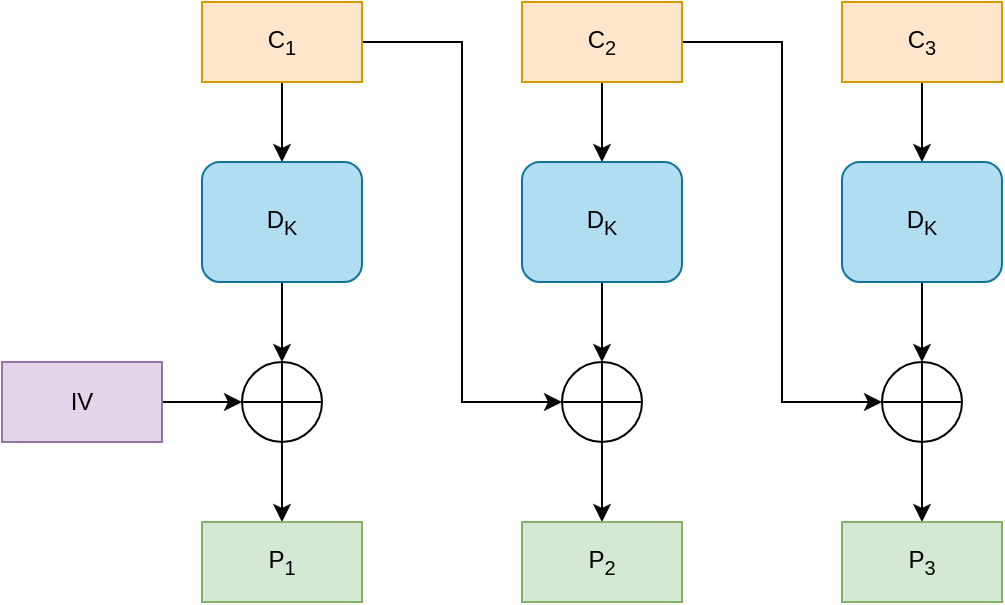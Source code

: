 <mxfile version="24.1.0" type="device">
  <diagram name="Page-1" id="J9Zbg06sYUgiqjZDwbnx">
    <mxGraphModel dx="989" dy="539" grid="1" gridSize="10" guides="1" tooltips="1" connect="1" arrows="1" fold="1" page="1" pageScale="1" pageWidth="1700" pageHeight="2200" math="0" shadow="0">
      <root>
        <mxCell id="0" />
        <mxCell id="1" parent="0" />
        <mxCell id="WCpFHYw_74ohij0RZ0Gr-4" style="edgeStyle=orthogonalEdgeStyle;rounded=0;orthogonalLoop=1;jettySize=auto;html=1;exitX=0.5;exitY=1;exitDx=0;exitDy=0;entryX=0.5;entryY=0;entryDx=0;entryDy=0;" parent="1" source="WCpFHYw_74ohij0RZ0Gr-1" target="WCpFHYw_74ohij0RZ0Gr-3" edge="1">
          <mxGeometry relative="1" as="geometry" />
        </mxCell>
        <mxCell id="WCpFHYw_74ohij0RZ0Gr-19" style="edgeStyle=orthogonalEdgeStyle;rounded=0;orthogonalLoop=1;jettySize=auto;html=1;exitX=1;exitY=0.5;exitDx=0;exitDy=0;entryX=0;entryY=0.5;entryDx=0;entryDy=0;" parent="1" source="WCpFHYw_74ohij0RZ0Gr-1" target="WCpFHYw_74ohij0RZ0Gr-16" edge="1">
          <mxGeometry relative="1" as="geometry" />
        </mxCell>
        <mxCell id="WCpFHYw_74ohij0RZ0Gr-1" value="C&lt;sub&gt;1&lt;/sub&gt;" style="rounded=0;whiteSpace=wrap;html=1;fillColor=#ffe6cc;strokeColor=#d79b00;" parent="1" vertex="1">
          <mxGeometry x="200" y="120" width="80" height="40" as="geometry" />
        </mxCell>
        <mxCell id="WCpFHYw_74ohij0RZ0Gr-6" style="edgeStyle=orthogonalEdgeStyle;rounded=0;orthogonalLoop=1;jettySize=auto;html=1;exitX=0.5;exitY=1;exitDx=0;exitDy=0;entryX=0.5;entryY=0;entryDx=0;entryDy=0;" parent="1" source="WCpFHYw_74ohij0RZ0Gr-3" target="WCpFHYw_74ohij0RZ0Gr-5" edge="1">
          <mxGeometry relative="1" as="geometry" />
        </mxCell>
        <mxCell id="WCpFHYw_74ohij0RZ0Gr-3" value="D&lt;sub&gt;K&lt;/sub&gt;" style="rounded=1;whiteSpace=wrap;html=1;fillColor=#b1ddf0;strokeColor=#10739e;" parent="1" vertex="1">
          <mxGeometry x="200" y="200" width="80" height="60" as="geometry" />
        </mxCell>
        <mxCell id="WCpFHYw_74ohij0RZ0Gr-10" style="edgeStyle=orthogonalEdgeStyle;rounded=0;orthogonalLoop=1;jettySize=auto;html=1;exitX=0.5;exitY=1;exitDx=0;exitDy=0;entryX=0.5;entryY=0;entryDx=0;entryDy=0;" parent="1" source="WCpFHYw_74ohij0RZ0Gr-5" target="WCpFHYw_74ohij0RZ0Gr-9" edge="1">
          <mxGeometry relative="1" as="geometry" />
        </mxCell>
        <mxCell id="WCpFHYw_74ohij0RZ0Gr-5" value="" style="shape=orEllipse;perimeter=ellipsePerimeter;whiteSpace=wrap;html=1;backgroundOutline=1;fillColor=none;" parent="1" vertex="1">
          <mxGeometry x="220" y="300" width="40" height="40" as="geometry" />
        </mxCell>
        <mxCell id="WCpFHYw_74ohij0RZ0Gr-8" style="edgeStyle=orthogonalEdgeStyle;rounded=0;orthogonalLoop=1;jettySize=auto;html=1;exitX=1;exitY=0.5;exitDx=0;exitDy=0;entryX=0;entryY=0.5;entryDx=0;entryDy=0;" parent="1" source="WCpFHYw_74ohij0RZ0Gr-7" target="WCpFHYw_74ohij0RZ0Gr-5" edge="1">
          <mxGeometry relative="1" as="geometry" />
        </mxCell>
        <mxCell id="WCpFHYw_74ohij0RZ0Gr-7" value="IV" style="rounded=0;whiteSpace=wrap;html=1;fillColor=#e1d5e7;strokeColor=#9673a6;" parent="1" vertex="1">
          <mxGeometry x="100" y="300" width="80" height="40" as="geometry" />
        </mxCell>
        <mxCell id="WCpFHYw_74ohij0RZ0Gr-9" value="P&lt;sub&gt;1&lt;/sub&gt;" style="rounded=0;whiteSpace=wrap;html=1;fillColor=#d5e8d4;strokeColor=#82b366;" parent="1" vertex="1">
          <mxGeometry x="200" y="380" width="80" height="40" as="geometry" />
        </mxCell>
        <mxCell id="WCpFHYw_74ohij0RZ0Gr-11" style="edgeStyle=orthogonalEdgeStyle;rounded=0;orthogonalLoop=1;jettySize=auto;html=1;exitX=0.5;exitY=1;exitDx=0;exitDy=0;entryX=0.5;entryY=0;entryDx=0;entryDy=0;" parent="1" source="WCpFHYw_74ohij0RZ0Gr-12" target="WCpFHYw_74ohij0RZ0Gr-14" edge="1">
          <mxGeometry relative="1" as="geometry" />
        </mxCell>
        <mxCell id="WCpFHYw_74ohij0RZ0Gr-27" style="edgeStyle=orthogonalEdgeStyle;rounded=0;orthogonalLoop=1;jettySize=auto;html=1;exitX=1;exitY=0.5;exitDx=0;exitDy=0;entryX=0;entryY=0.5;entryDx=0;entryDy=0;" parent="1" source="WCpFHYw_74ohij0RZ0Gr-12" target="WCpFHYw_74ohij0RZ0Gr-25" edge="1">
          <mxGeometry relative="1" as="geometry" />
        </mxCell>
        <mxCell id="WCpFHYw_74ohij0RZ0Gr-12" value="C&lt;sub&gt;2&lt;/sub&gt;" style="rounded=0;whiteSpace=wrap;html=1;fillColor=#ffe6cc;strokeColor=#d79b00;" parent="1" vertex="1">
          <mxGeometry x="360" y="120" width="80" height="40" as="geometry" />
        </mxCell>
        <mxCell id="WCpFHYw_74ohij0RZ0Gr-13" style="edgeStyle=orthogonalEdgeStyle;rounded=0;orthogonalLoop=1;jettySize=auto;html=1;exitX=0.5;exitY=1;exitDx=0;exitDy=0;entryX=0.5;entryY=0;entryDx=0;entryDy=0;" parent="1" source="WCpFHYw_74ohij0RZ0Gr-14" target="WCpFHYw_74ohij0RZ0Gr-16" edge="1">
          <mxGeometry relative="1" as="geometry" />
        </mxCell>
        <mxCell id="WCpFHYw_74ohij0RZ0Gr-14" value="D&lt;sub&gt;K&lt;/sub&gt;" style="rounded=1;whiteSpace=wrap;html=1;fillColor=#b1ddf0;strokeColor=#10739e;" parent="1" vertex="1">
          <mxGeometry x="360" y="200" width="80" height="60" as="geometry" />
        </mxCell>
        <mxCell id="WCpFHYw_74ohij0RZ0Gr-15" style="edgeStyle=orthogonalEdgeStyle;rounded=0;orthogonalLoop=1;jettySize=auto;html=1;exitX=0.5;exitY=1;exitDx=0;exitDy=0;entryX=0.5;entryY=0;entryDx=0;entryDy=0;" parent="1" source="WCpFHYw_74ohij0RZ0Gr-16" target="WCpFHYw_74ohij0RZ0Gr-17" edge="1">
          <mxGeometry relative="1" as="geometry" />
        </mxCell>
        <mxCell id="WCpFHYw_74ohij0RZ0Gr-16" value="" style="shape=orEllipse;perimeter=ellipsePerimeter;whiteSpace=wrap;html=1;backgroundOutline=1;fillColor=none;" parent="1" vertex="1">
          <mxGeometry x="380" y="300" width="40" height="40" as="geometry" />
        </mxCell>
        <mxCell id="WCpFHYw_74ohij0RZ0Gr-17" value="P&lt;sub&gt;2&lt;/sub&gt;" style="rounded=0;whiteSpace=wrap;html=1;fillColor=#d5e8d4;strokeColor=#82b366;" parent="1" vertex="1">
          <mxGeometry x="360" y="380" width="80" height="40" as="geometry" />
        </mxCell>
        <mxCell id="WCpFHYw_74ohij0RZ0Gr-20" style="edgeStyle=orthogonalEdgeStyle;rounded=0;orthogonalLoop=1;jettySize=auto;html=1;exitX=0.5;exitY=1;exitDx=0;exitDy=0;entryX=0.5;entryY=0;entryDx=0;entryDy=0;" parent="1" source="WCpFHYw_74ohij0RZ0Gr-21" target="WCpFHYw_74ohij0RZ0Gr-23" edge="1">
          <mxGeometry relative="1" as="geometry" />
        </mxCell>
        <mxCell id="WCpFHYw_74ohij0RZ0Gr-21" value="C&lt;sub&gt;3&lt;/sub&gt;" style="rounded=0;whiteSpace=wrap;html=1;fillColor=#ffe6cc;strokeColor=#d79b00;" parent="1" vertex="1">
          <mxGeometry x="520" y="120" width="80" height="40" as="geometry" />
        </mxCell>
        <mxCell id="WCpFHYw_74ohij0RZ0Gr-22" style="edgeStyle=orthogonalEdgeStyle;rounded=0;orthogonalLoop=1;jettySize=auto;html=1;exitX=0.5;exitY=1;exitDx=0;exitDy=0;entryX=0.5;entryY=0;entryDx=0;entryDy=0;" parent="1" source="WCpFHYw_74ohij0RZ0Gr-23" target="WCpFHYw_74ohij0RZ0Gr-25" edge="1">
          <mxGeometry relative="1" as="geometry" />
        </mxCell>
        <mxCell id="WCpFHYw_74ohij0RZ0Gr-23" value="D&lt;sub&gt;K&lt;/sub&gt;" style="rounded=1;whiteSpace=wrap;html=1;fillColor=#b1ddf0;strokeColor=#10739e;" parent="1" vertex="1">
          <mxGeometry x="520" y="200" width="80" height="60" as="geometry" />
        </mxCell>
        <mxCell id="WCpFHYw_74ohij0RZ0Gr-24" style="edgeStyle=orthogonalEdgeStyle;rounded=0;orthogonalLoop=1;jettySize=auto;html=1;exitX=0.5;exitY=1;exitDx=0;exitDy=0;entryX=0.5;entryY=0;entryDx=0;entryDy=0;" parent="1" source="WCpFHYw_74ohij0RZ0Gr-25" target="WCpFHYw_74ohij0RZ0Gr-26" edge="1">
          <mxGeometry relative="1" as="geometry" />
        </mxCell>
        <mxCell id="WCpFHYw_74ohij0RZ0Gr-25" value="" style="shape=orEllipse;perimeter=ellipsePerimeter;whiteSpace=wrap;html=1;backgroundOutline=1;fillColor=none;" parent="1" vertex="1">
          <mxGeometry x="540" y="300" width="40" height="40" as="geometry" />
        </mxCell>
        <mxCell id="WCpFHYw_74ohij0RZ0Gr-26" value="P&lt;sub&gt;3&lt;/sub&gt;" style="rounded=0;whiteSpace=wrap;html=1;fillColor=#d5e8d4;strokeColor=#82b366;" parent="1" vertex="1">
          <mxGeometry x="520" y="380" width="80" height="40" as="geometry" />
        </mxCell>
      </root>
    </mxGraphModel>
  </diagram>
</mxfile>
